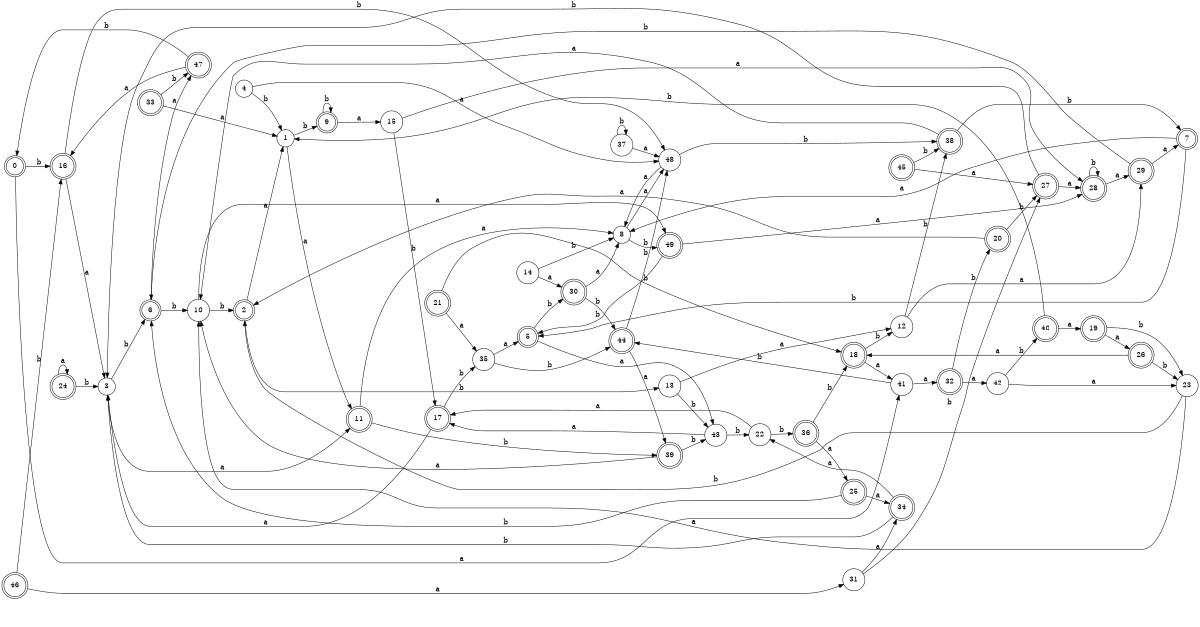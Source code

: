 digraph n40_7 {
__start0 [label="" shape="none"];

rankdir=LR;
size="8,5";

s0 [style="rounded,filled", color="black", fillcolor="white" shape="doublecircle", label="0"];
s1 [style="filled", color="black", fillcolor="white" shape="circle", label="1"];
s2 [style="rounded,filled", color="black", fillcolor="white" shape="doublecircle", label="2"];
s3 [style="filled", color="black", fillcolor="white" shape="circle", label="3"];
s4 [style="filled", color="black", fillcolor="white" shape="circle", label="4"];
s5 [style="rounded,filled", color="black", fillcolor="white" shape="doublecircle", label="5"];
s6 [style="rounded,filled", color="black", fillcolor="white" shape="doublecircle", label="6"];
s7 [style="rounded,filled", color="black", fillcolor="white" shape="doublecircle", label="7"];
s8 [style="filled", color="black", fillcolor="white" shape="circle", label="8"];
s9 [style="rounded,filled", color="black", fillcolor="white" shape="doublecircle", label="9"];
s10 [style="filled", color="black", fillcolor="white" shape="circle", label="10"];
s11 [style="rounded,filled", color="black", fillcolor="white" shape="doublecircle", label="11"];
s12 [style="filled", color="black", fillcolor="white" shape="circle", label="12"];
s13 [style="filled", color="black", fillcolor="white" shape="circle", label="13"];
s14 [style="filled", color="black", fillcolor="white" shape="circle", label="14"];
s15 [style="filled", color="black", fillcolor="white" shape="circle", label="15"];
s16 [style="rounded,filled", color="black", fillcolor="white" shape="doublecircle", label="16"];
s17 [style="rounded,filled", color="black", fillcolor="white" shape="doublecircle", label="17"];
s18 [style="rounded,filled", color="black", fillcolor="white" shape="doublecircle", label="18"];
s19 [style="rounded,filled", color="black", fillcolor="white" shape="doublecircle", label="19"];
s20 [style="rounded,filled", color="black", fillcolor="white" shape="doublecircle", label="20"];
s21 [style="rounded,filled", color="black", fillcolor="white" shape="doublecircle", label="21"];
s22 [style="filled", color="black", fillcolor="white" shape="circle", label="22"];
s23 [style="filled", color="black", fillcolor="white" shape="circle", label="23"];
s24 [style="rounded,filled", color="black", fillcolor="white" shape="doublecircle", label="24"];
s25 [style="rounded,filled", color="black", fillcolor="white" shape="doublecircle", label="25"];
s26 [style="rounded,filled", color="black", fillcolor="white" shape="doublecircle", label="26"];
s27 [style="rounded,filled", color="black", fillcolor="white" shape="doublecircle", label="27"];
s28 [style="rounded,filled", color="black", fillcolor="white" shape="doublecircle", label="28"];
s29 [style="rounded,filled", color="black", fillcolor="white" shape="doublecircle", label="29"];
s30 [style="rounded,filled", color="black", fillcolor="white" shape="doublecircle", label="30"];
s31 [style="filled", color="black", fillcolor="white" shape="circle", label="31"];
s32 [style="rounded,filled", color="black", fillcolor="white" shape="doublecircle", label="32"];
s33 [style="rounded,filled", color="black", fillcolor="white" shape="doublecircle", label="33"];
s34 [style="rounded,filled", color="black", fillcolor="white" shape="doublecircle", label="34"];
s35 [style="filled", color="black", fillcolor="white" shape="circle", label="35"];
s36 [style="rounded,filled", color="black", fillcolor="white" shape="doublecircle", label="36"];
s37 [style="filled", color="black", fillcolor="white" shape="circle", label="37"];
s38 [style="rounded,filled", color="black", fillcolor="white" shape="doublecircle", label="38"];
s39 [style="rounded,filled", color="black", fillcolor="white" shape="doublecircle", label="39"];
s40 [style="rounded,filled", color="black", fillcolor="white" shape="doublecircle", label="40"];
s41 [style="filled", color="black", fillcolor="white" shape="circle", label="41"];
s42 [style="filled", color="black", fillcolor="white" shape="circle", label="42"];
s43 [style="filled", color="black", fillcolor="white" shape="circle", label="43"];
s44 [style="rounded,filled", color="black", fillcolor="white" shape="doublecircle", label="44"];
s45 [style="rounded,filled", color="black", fillcolor="white" shape="doublecircle", label="45"];
s46 [style="rounded,filled", color="black", fillcolor="white" shape="doublecircle", label="46"];
s47 [style="rounded,filled", color="black", fillcolor="white" shape="doublecircle", label="47"];
s48 [style="filled", color="black", fillcolor="white" shape="circle", label="48"];
s49 [style="rounded,filled", color="black", fillcolor="white" shape="doublecircle", label="49"];
s0 -> s41 [label="a"];
s0 -> s16 [label="b"];
s1 -> s11 [label="a"];
s1 -> s9 [label="b"];
s2 -> s1 [label="a"];
s2 -> s13 [label="b"];
s3 -> s11 [label="a"];
s3 -> s6 [label="b"];
s4 -> s48 [label="a"];
s4 -> s1 [label="b"];
s5 -> s43 [label="a"];
s5 -> s30 [label="b"];
s6 -> s47 [label="a"];
s6 -> s10 [label="b"];
s7 -> s8 [label="a"];
s7 -> s5 [label="b"];
s8 -> s48 [label="a"];
s8 -> s49 [label="b"];
s9 -> s15 [label="a"];
s9 -> s9 [label="b"];
s10 -> s49 [label="a"];
s10 -> s2 [label="b"];
s11 -> s8 [label="a"];
s11 -> s39 [label="b"];
s12 -> s29 [label="a"];
s12 -> s38 [label="b"];
s13 -> s12 [label="a"];
s13 -> s43 [label="b"];
s14 -> s30 [label="a"];
s14 -> s8 [label="b"];
s15 -> s28 [label="a"];
s15 -> s17 [label="b"];
s16 -> s3 [label="a"];
s16 -> s48 [label="b"];
s17 -> s3 [label="a"];
s17 -> s35 [label="b"];
s18 -> s41 [label="a"];
s18 -> s12 [label="b"];
s19 -> s26 [label="a"];
s19 -> s23 [label="b"];
s20 -> s2 [label="a"];
s20 -> s27 [label="b"];
s21 -> s35 [label="a"];
s21 -> s18 [label="b"];
s22 -> s17 [label="a"];
s22 -> s36 [label="b"];
s23 -> s10 [label="a"];
s23 -> s2 [label="b"];
s24 -> s24 [label="a"];
s24 -> s3 [label="b"];
s25 -> s34 [label="a"];
s25 -> s6 [label="b"];
s26 -> s18 [label="a"];
s26 -> s23 [label="b"];
s27 -> s28 [label="a"];
s27 -> s3 [label="b"];
s28 -> s29 [label="a"];
s28 -> s28 [label="b"];
s29 -> s7 [label="a"];
s29 -> s6 [label="b"];
s30 -> s8 [label="a"];
s30 -> s44 [label="b"];
s31 -> s34 [label="a"];
s31 -> s27 [label="b"];
s32 -> s42 [label="a"];
s32 -> s20 [label="b"];
s33 -> s1 [label="a"];
s33 -> s47 [label="b"];
s34 -> s22 [label="a"];
s34 -> s3 [label="b"];
s35 -> s5 [label="a"];
s35 -> s44 [label="b"];
s36 -> s25 [label="a"];
s36 -> s18 [label="b"];
s37 -> s48 [label="a"];
s37 -> s37 [label="b"];
s38 -> s10 [label="a"];
s38 -> s7 [label="b"];
s39 -> s10 [label="a"];
s39 -> s43 [label="b"];
s40 -> s19 [label="a"];
s40 -> s1 [label="b"];
s41 -> s32 [label="a"];
s41 -> s44 [label="b"];
s42 -> s23 [label="a"];
s42 -> s40 [label="b"];
s43 -> s17 [label="a"];
s43 -> s22 [label="b"];
s44 -> s39 [label="a"];
s44 -> s48 [label="b"];
s45 -> s27 [label="a"];
s45 -> s38 [label="b"];
s46 -> s31 [label="a"];
s46 -> s16 [label="b"];
s47 -> s16 [label="a"];
s47 -> s0 [label="b"];
s48 -> s8 [label="a"];
s48 -> s38 [label="b"];
s49 -> s28 [label="a"];
s49 -> s5 [label="b"];

}
